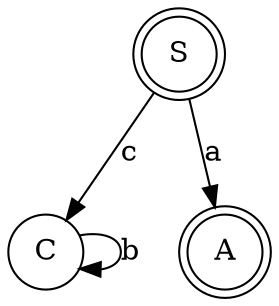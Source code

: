 digraph{
node[shape=doublecircle] NodeS [label="S"];
node[shape=circle] NodeC [label="C"];
node[shape=doublecircle] NodeA [label="A"];
NodeS->NodeA [label="a"];
NodeS->NodeC [label="c"];
NodeC->NodeC [label="b"];
}
